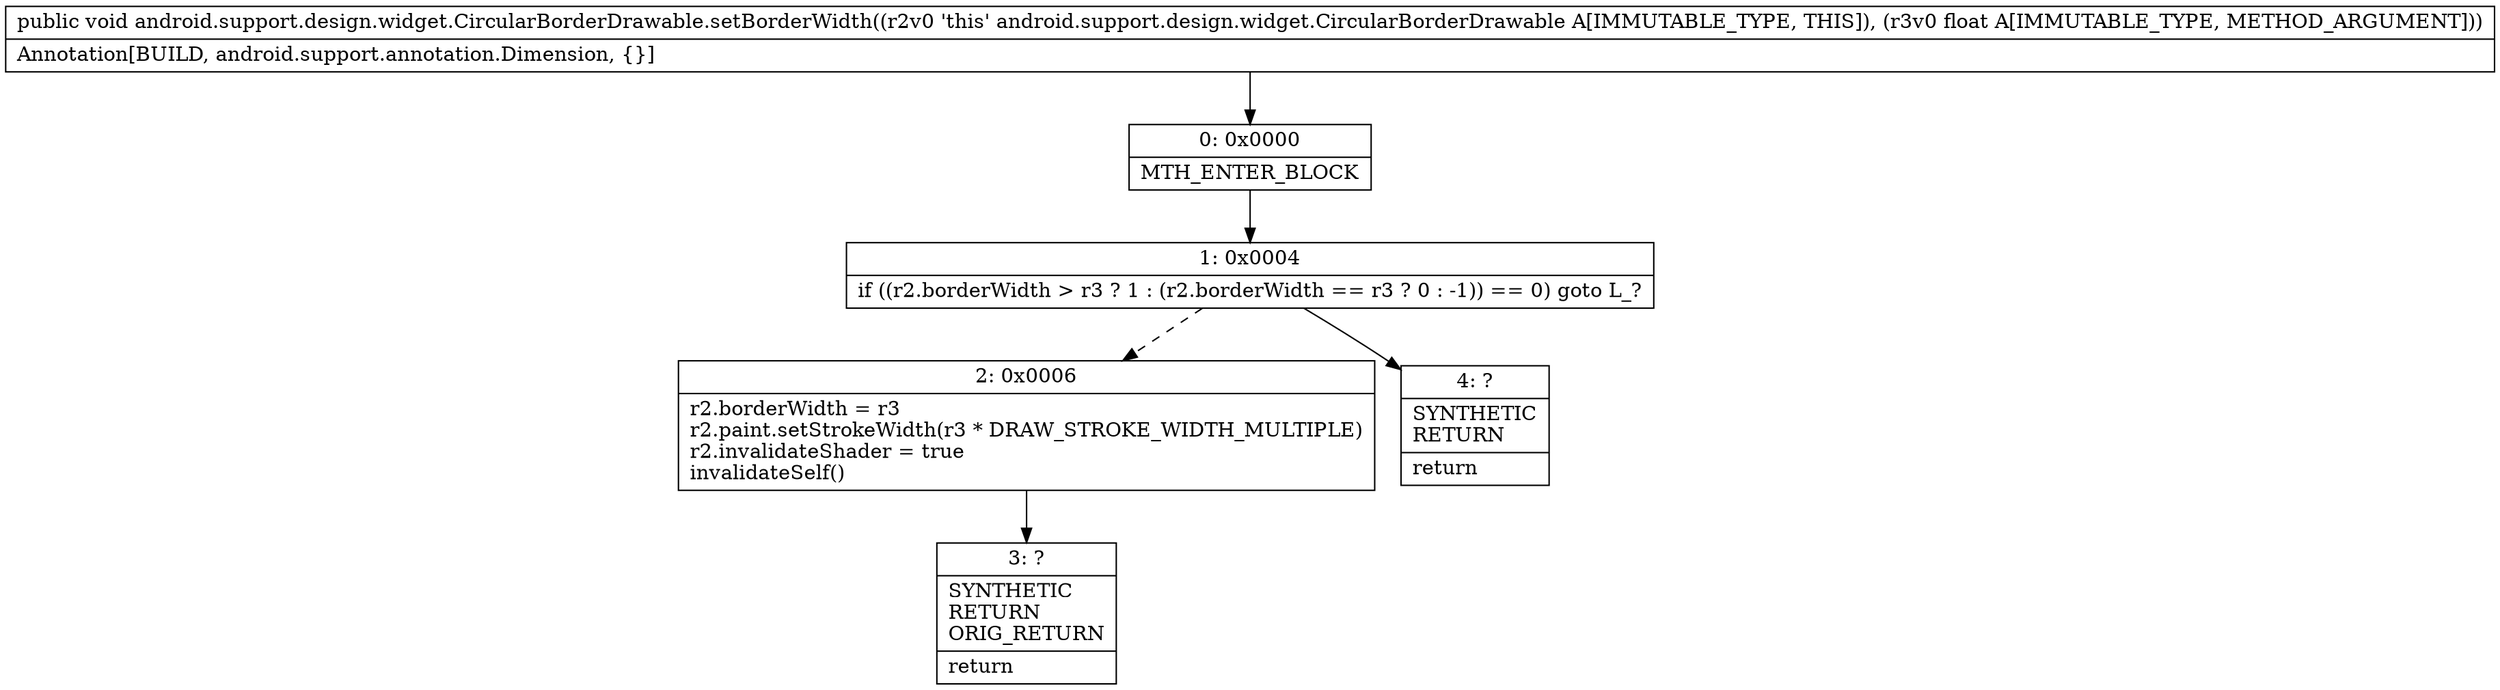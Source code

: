 digraph "CFG forandroid.support.design.widget.CircularBorderDrawable.setBorderWidth(F)V" {
Node_0 [shape=record,label="{0\:\ 0x0000|MTH_ENTER_BLOCK\l}"];
Node_1 [shape=record,label="{1\:\ 0x0004|if ((r2.borderWidth \> r3 ? 1 : (r2.borderWidth == r3 ? 0 : \-1)) == 0) goto L_?\l}"];
Node_2 [shape=record,label="{2\:\ 0x0006|r2.borderWidth = r3\lr2.paint.setStrokeWidth(r3 * DRAW_STROKE_WIDTH_MULTIPLE)\lr2.invalidateShader = true\linvalidateSelf()\l}"];
Node_3 [shape=record,label="{3\:\ ?|SYNTHETIC\lRETURN\lORIG_RETURN\l|return\l}"];
Node_4 [shape=record,label="{4\:\ ?|SYNTHETIC\lRETURN\l|return\l}"];
MethodNode[shape=record,label="{public void android.support.design.widget.CircularBorderDrawable.setBorderWidth((r2v0 'this' android.support.design.widget.CircularBorderDrawable A[IMMUTABLE_TYPE, THIS]), (r3v0 float A[IMMUTABLE_TYPE, METHOD_ARGUMENT]))  | Annotation[BUILD, android.support.annotation.Dimension, \{\}]\l}"];
MethodNode -> Node_0;
Node_0 -> Node_1;
Node_1 -> Node_2[style=dashed];
Node_1 -> Node_4;
Node_2 -> Node_3;
}

